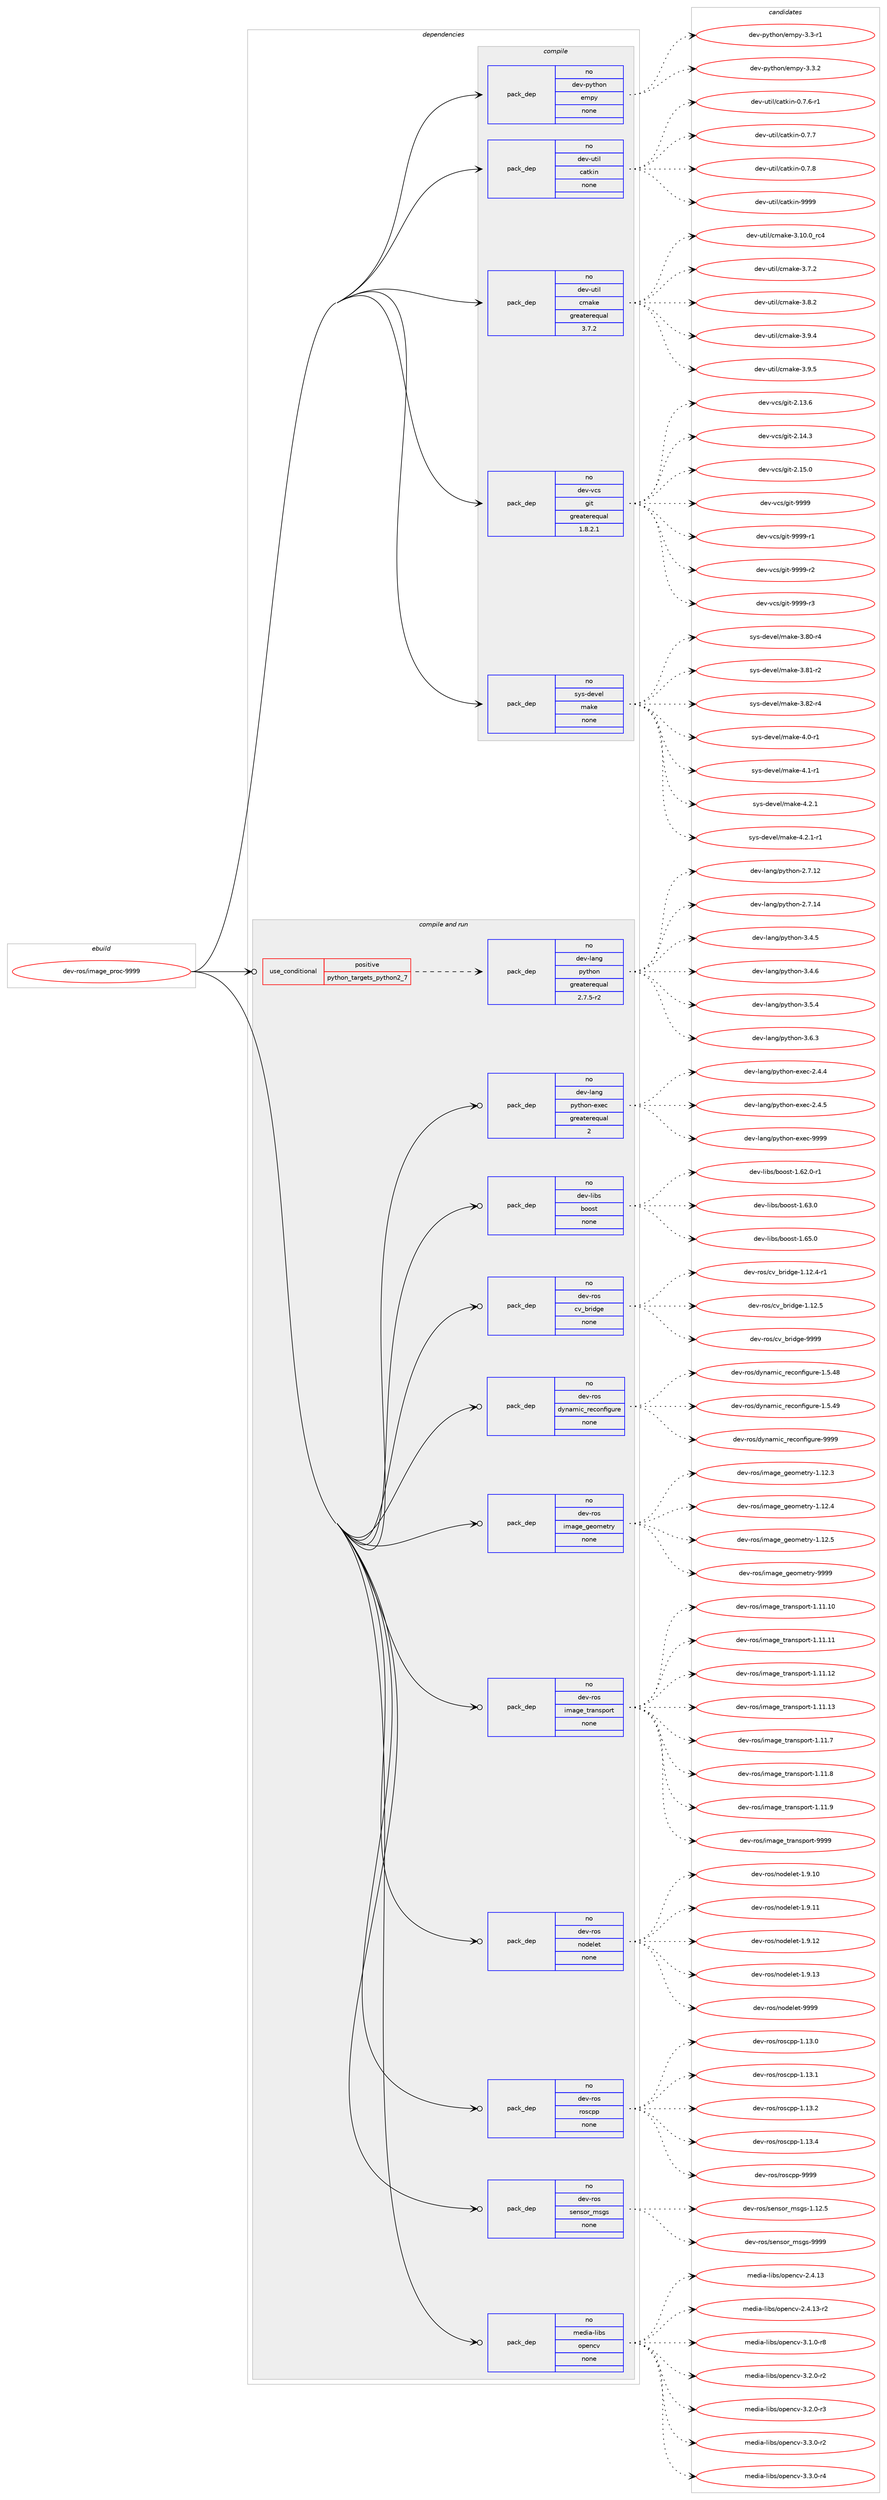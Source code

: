 digraph prolog {

# *************
# Graph options
# *************

newrank=true;
concentrate=true;
compound=true;
graph [rankdir=LR,fontname=Helvetica,fontsize=10,ranksep=1.5];#, ranksep=2.5, nodesep=0.2];
edge  [arrowhead=vee];
node  [fontname=Helvetica,fontsize=10];

# **********
# The ebuild
# **********

subgraph cluster_leftcol {
color=gray;
rank=same;
label=<<i>ebuild</i>>;
id [label="dev-ros/image_proc-9999", color=red, width=4, href="../dev-ros/image_proc-9999.svg"];
}

# ****************
# The dependencies
# ****************

subgraph cluster_midcol {
color=gray;
label=<<i>dependencies</i>>;
subgraph cluster_compile {
fillcolor="#eeeeee";
style=filled;
label=<<i>compile</i>>;
subgraph pack153097 {
dependency202601 [label=<<TABLE BORDER="0" CELLBORDER="1" CELLSPACING="0" CELLPADDING="4" WIDTH="220"><TR><TD ROWSPAN="6" CELLPADDING="30">pack_dep</TD></TR><TR><TD WIDTH="110">no</TD></TR><TR><TD>dev-python</TD></TR><TR><TD>empy</TD></TR><TR><TD>none</TD></TR><TR><TD></TD></TR></TABLE>>, shape=none, color=blue];
}
id:e -> dependency202601:w [weight=20,style="solid",arrowhead="vee"];
subgraph pack153098 {
dependency202602 [label=<<TABLE BORDER="0" CELLBORDER="1" CELLSPACING="0" CELLPADDING="4" WIDTH="220"><TR><TD ROWSPAN="6" CELLPADDING="30">pack_dep</TD></TR><TR><TD WIDTH="110">no</TD></TR><TR><TD>dev-util</TD></TR><TR><TD>catkin</TD></TR><TR><TD>none</TD></TR><TR><TD></TD></TR></TABLE>>, shape=none, color=blue];
}
id:e -> dependency202602:w [weight=20,style="solid",arrowhead="vee"];
subgraph pack153099 {
dependency202603 [label=<<TABLE BORDER="0" CELLBORDER="1" CELLSPACING="0" CELLPADDING="4" WIDTH="220"><TR><TD ROWSPAN="6" CELLPADDING="30">pack_dep</TD></TR><TR><TD WIDTH="110">no</TD></TR><TR><TD>dev-util</TD></TR><TR><TD>cmake</TD></TR><TR><TD>greaterequal</TD></TR><TR><TD>3.7.2</TD></TR></TABLE>>, shape=none, color=blue];
}
id:e -> dependency202603:w [weight=20,style="solid",arrowhead="vee"];
subgraph pack153100 {
dependency202604 [label=<<TABLE BORDER="0" CELLBORDER="1" CELLSPACING="0" CELLPADDING="4" WIDTH="220"><TR><TD ROWSPAN="6" CELLPADDING="30">pack_dep</TD></TR><TR><TD WIDTH="110">no</TD></TR><TR><TD>dev-vcs</TD></TR><TR><TD>git</TD></TR><TR><TD>greaterequal</TD></TR><TR><TD>1.8.2.1</TD></TR></TABLE>>, shape=none, color=blue];
}
id:e -> dependency202604:w [weight=20,style="solid",arrowhead="vee"];
subgraph pack153101 {
dependency202605 [label=<<TABLE BORDER="0" CELLBORDER="1" CELLSPACING="0" CELLPADDING="4" WIDTH="220"><TR><TD ROWSPAN="6" CELLPADDING="30">pack_dep</TD></TR><TR><TD WIDTH="110">no</TD></TR><TR><TD>sys-devel</TD></TR><TR><TD>make</TD></TR><TR><TD>none</TD></TR><TR><TD></TD></TR></TABLE>>, shape=none, color=blue];
}
id:e -> dependency202605:w [weight=20,style="solid",arrowhead="vee"];
}
subgraph cluster_compileandrun {
fillcolor="#eeeeee";
style=filled;
label=<<i>compile and run</i>>;
subgraph cond45517 {
dependency202606 [label=<<TABLE BORDER="0" CELLBORDER="1" CELLSPACING="0" CELLPADDING="4"><TR><TD ROWSPAN="3" CELLPADDING="10">use_conditional</TD></TR><TR><TD>positive</TD></TR><TR><TD>python_targets_python2_7</TD></TR></TABLE>>, shape=none, color=red];
subgraph pack153102 {
dependency202607 [label=<<TABLE BORDER="0" CELLBORDER="1" CELLSPACING="0" CELLPADDING="4" WIDTH="220"><TR><TD ROWSPAN="6" CELLPADDING="30">pack_dep</TD></TR><TR><TD WIDTH="110">no</TD></TR><TR><TD>dev-lang</TD></TR><TR><TD>python</TD></TR><TR><TD>greaterequal</TD></TR><TR><TD>2.7.5-r2</TD></TR></TABLE>>, shape=none, color=blue];
}
dependency202606:e -> dependency202607:w [weight=20,style="dashed",arrowhead="vee"];
}
id:e -> dependency202606:w [weight=20,style="solid",arrowhead="odotvee"];
subgraph pack153103 {
dependency202608 [label=<<TABLE BORDER="0" CELLBORDER="1" CELLSPACING="0" CELLPADDING="4" WIDTH="220"><TR><TD ROWSPAN="6" CELLPADDING="30">pack_dep</TD></TR><TR><TD WIDTH="110">no</TD></TR><TR><TD>dev-lang</TD></TR><TR><TD>python-exec</TD></TR><TR><TD>greaterequal</TD></TR><TR><TD>2</TD></TR></TABLE>>, shape=none, color=blue];
}
id:e -> dependency202608:w [weight=20,style="solid",arrowhead="odotvee"];
subgraph pack153104 {
dependency202609 [label=<<TABLE BORDER="0" CELLBORDER="1" CELLSPACING="0" CELLPADDING="4" WIDTH="220"><TR><TD ROWSPAN="6" CELLPADDING="30">pack_dep</TD></TR><TR><TD WIDTH="110">no</TD></TR><TR><TD>dev-libs</TD></TR><TR><TD>boost</TD></TR><TR><TD>none</TD></TR><TR><TD></TD></TR></TABLE>>, shape=none, color=blue];
}
id:e -> dependency202609:w [weight=20,style="solid",arrowhead="odotvee"];
subgraph pack153105 {
dependency202610 [label=<<TABLE BORDER="0" CELLBORDER="1" CELLSPACING="0" CELLPADDING="4" WIDTH="220"><TR><TD ROWSPAN="6" CELLPADDING="30">pack_dep</TD></TR><TR><TD WIDTH="110">no</TD></TR><TR><TD>dev-ros</TD></TR><TR><TD>cv_bridge</TD></TR><TR><TD>none</TD></TR><TR><TD></TD></TR></TABLE>>, shape=none, color=blue];
}
id:e -> dependency202610:w [weight=20,style="solid",arrowhead="odotvee"];
subgraph pack153106 {
dependency202611 [label=<<TABLE BORDER="0" CELLBORDER="1" CELLSPACING="0" CELLPADDING="4" WIDTH="220"><TR><TD ROWSPAN="6" CELLPADDING="30">pack_dep</TD></TR><TR><TD WIDTH="110">no</TD></TR><TR><TD>dev-ros</TD></TR><TR><TD>dynamic_reconfigure</TD></TR><TR><TD>none</TD></TR><TR><TD></TD></TR></TABLE>>, shape=none, color=blue];
}
id:e -> dependency202611:w [weight=20,style="solid",arrowhead="odotvee"];
subgraph pack153107 {
dependency202612 [label=<<TABLE BORDER="0" CELLBORDER="1" CELLSPACING="0" CELLPADDING="4" WIDTH="220"><TR><TD ROWSPAN="6" CELLPADDING="30">pack_dep</TD></TR><TR><TD WIDTH="110">no</TD></TR><TR><TD>dev-ros</TD></TR><TR><TD>image_geometry</TD></TR><TR><TD>none</TD></TR><TR><TD></TD></TR></TABLE>>, shape=none, color=blue];
}
id:e -> dependency202612:w [weight=20,style="solid",arrowhead="odotvee"];
subgraph pack153108 {
dependency202613 [label=<<TABLE BORDER="0" CELLBORDER="1" CELLSPACING="0" CELLPADDING="4" WIDTH="220"><TR><TD ROWSPAN="6" CELLPADDING="30">pack_dep</TD></TR><TR><TD WIDTH="110">no</TD></TR><TR><TD>dev-ros</TD></TR><TR><TD>image_transport</TD></TR><TR><TD>none</TD></TR><TR><TD></TD></TR></TABLE>>, shape=none, color=blue];
}
id:e -> dependency202613:w [weight=20,style="solid",arrowhead="odotvee"];
subgraph pack153109 {
dependency202614 [label=<<TABLE BORDER="0" CELLBORDER="1" CELLSPACING="0" CELLPADDING="4" WIDTH="220"><TR><TD ROWSPAN="6" CELLPADDING="30">pack_dep</TD></TR><TR><TD WIDTH="110">no</TD></TR><TR><TD>dev-ros</TD></TR><TR><TD>nodelet</TD></TR><TR><TD>none</TD></TR><TR><TD></TD></TR></TABLE>>, shape=none, color=blue];
}
id:e -> dependency202614:w [weight=20,style="solid",arrowhead="odotvee"];
subgraph pack153110 {
dependency202615 [label=<<TABLE BORDER="0" CELLBORDER="1" CELLSPACING="0" CELLPADDING="4" WIDTH="220"><TR><TD ROWSPAN="6" CELLPADDING="30">pack_dep</TD></TR><TR><TD WIDTH="110">no</TD></TR><TR><TD>dev-ros</TD></TR><TR><TD>roscpp</TD></TR><TR><TD>none</TD></TR><TR><TD></TD></TR></TABLE>>, shape=none, color=blue];
}
id:e -> dependency202615:w [weight=20,style="solid",arrowhead="odotvee"];
subgraph pack153111 {
dependency202616 [label=<<TABLE BORDER="0" CELLBORDER="1" CELLSPACING="0" CELLPADDING="4" WIDTH="220"><TR><TD ROWSPAN="6" CELLPADDING="30">pack_dep</TD></TR><TR><TD WIDTH="110">no</TD></TR><TR><TD>dev-ros</TD></TR><TR><TD>sensor_msgs</TD></TR><TR><TD>none</TD></TR><TR><TD></TD></TR></TABLE>>, shape=none, color=blue];
}
id:e -> dependency202616:w [weight=20,style="solid",arrowhead="odotvee"];
subgraph pack153112 {
dependency202617 [label=<<TABLE BORDER="0" CELLBORDER="1" CELLSPACING="0" CELLPADDING="4" WIDTH="220"><TR><TD ROWSPAN="6" CELLPADDING="30">pack_dep</TD></TR><TR><TD WIDTH="110">no</TD></TR><TR><TD>media-libs</TD></TR><TR><TD>opencv</TD></TR><TR><TD>none</TD></TR><TR><TD></TD></TR></TABLE>>, shape=none, color=blue];
}
id:e -> dependency202617:w [weight=20,style="solid",arrowhead="odotvee"];
}
subgraph cluster_run {
fillcolor="#eeeeee";
style=filled;
label=<<i>run</i>>;
}
}

# **************
# The candidates
# **************

subgraph cluster_choices {
rank=same;
color=gray;
label=<<i>candidates</i>>;

subgraph choice153097 {
color=black;
nodesep=1;
choice1001011184511212111610411111047101109112121455146514511449 [label="dev-python/empy-3.3-r1", color=red, width=4,href="../dev-python/empy-3.3-r1.svg"];
choice1001011184511212111610411111047101109112121455146514650 [label="dev-python/empy-3.3.2", color=red, width=4,href="../dev-python/empy-3.3.2.svg"];
dependency202601:e -> choice1001011184511212111610411111047101109112121455146514511449:w [style=dotted,weight="100"];
dependency202601:e -> choice1001011184511212111610411111047101109112121455146514650:w [style=dotted,weight="100"];
}
subgraph choice153098 {
color=black;
nodesep=1;
choice100101118451171161051084799971161071051104548465546544511449 [label="dev-util/catkin-0.7.6-r1", color=red, width=4,href="../dev-util/catkin-0.7.6-r1.svg"];
choice10010111845117116105108479997116107105110454846554655 [label="dev-util/catkin-0.7.7", color=red, width=4,href="../dev-util/catkin-0.7.7.svg"];
choice10010111845117116105108479997116107105110454846554656 [label="dev-util/catkin-0.7.8", color=red, width=4,href="../dev-util/catkin-0.7.8.svg"];
choice100101118451171161051084799971161071051104557575757 [label="dev-util/catkin-9999", color=red, width=4,href="../dev-util/catkin-9999.svg"];
dependency202602:e -> choice100101118451171161051084799971161071051104548465546544511449:w [style=dotted,weight="100"];
dependency202602:e -> choice10010111845117116105108479997116107105110454846554655:w [style=dotted,weight="100"];
dependency202602:e -> choice10010111845117116105108479997116107105110454846554656:w [style=dotted,weight="100"];
dependency202602:e -> choice100101118451171161051084799971161071051104557575757:w [style=dotted,weight="100"];
}
subgraph choice153099 {
color=black;
nodesep=1;
choice1001011184511711610510847991099710710145514649484648951149952 [label="dev-util/cmake-3.10.0_rc4", color=red, width=4,href="../dev-util/cmake-3.10.0_rc4.svg"];
choice10010111845117116105108479910997107101455146554650 [label="dev-util/cmake-3.7.2", color=red, width=4,href="../dev-util/cmake-3.7.2.svg"];
choice10010111845117116105108479910997107101455146564650 [label="dev-util/cmake-3.8.2", color=red, width=4,href="../dev-util/cmake-3.8.2.svg"];
choice10010111845117116105108479910997107101455146574652 [label="dev-util/cmake-3.9.4", color=red, width=4,href="../dev-util/cmake-3.9.4.svg"];
choice10010111845117116105108479910997107101455146574653 [label="dev-util/cmake-3.9.5", color=red, width=4,href="../dev-util/cmake-3.9.5.svg"];
dependency202603:e -> choice1001011184511711610510847991099710710145514649484648951149952:w [style=dotted,weight="100"];
dependency202603:e -> choice10010111845117116105108479910997107101455146554650:w [style=dotted,weight="100"];
dependency202603:e -> choice10010111845117116105108479910997107101455146564650:w [style=dotted,weight="100"];
dependency202603:e -> choice10010111845117116105108479910997107101455146574652:w [style=dotted,weight="100"];
dependency202603:e -> choice10010111845117116105108479910997107101455146574653:w [style=dotted,weight="100"];
}
subgraph choice153100 {
color=black;
nodesep=1;
choice10010111845118991154710310511645504649514654 [label="dev-vcs/git-2.13.6", color=red, width=4,href="../dev-vcs/git-2.13.6.svg"];
choice10010111845118991154710310511645504649524651 [label="dev-vcs/git-2.14.3", color=red, width=4,href="../dev-vcs/git-2.14.3.svg"];
choice10010111845118991154710310511645504649534648 [label="dev-vcs/git-2.15.0", color=red, width=4,href="../dev-vcs/git-2.15.0.svg"];
choice1001011184511899115471031051164557575757 [label="dev-vcs/git-9999", color=red, width=4,href="../dev-vcs/git-9999.svg"];
choice10010111845118991154710310511645575757574511449 [label="dev-vcs/git-9999-r1", color=red, width=4,href="../dev-vcs/git-9999-r1.svg"];
choice10010111845118991154710310511645575757574511450 [label="dev-vcs/git-9999-r2", color=red, width=4,href="../dev-vcs/git-9999-r2.svg"];
choice10010111845118991154710310511645575757574511451 [label="dev-vcs/git-9999-r3", color=red, width=4,href="../dev-vcs/git-9999-r3.svg"];
dependency202604:e -> choice10010111845118991154710310511645504649514654:w [style=dotted,weight="100"];
dependency202604:e -> choice10010111845118991154710310511645504649524651:w [style=dotted,weight="100"];
dependency202604:e -> choice10010111845118991154710310511645504649534648:w [style=dotted,weight="100"];
dependency202604:e -> choice1001011184511899115471031051164557575757:w [style=dotted,weight="100"];
dependency202604:e -> choice10010111845118991154710310511645575757574511449:w [style=dotted,weight="100"];
dependency202604:e -> choice10010111845118991154710310511645575757574511450:w [style=dotted,weight="100"];
dependency202604:e -> choice10010111845118991154710310511645575757574511451:w [style=dotted,weight="100"];
}
subgraph choice153101 {
color=black;
nodesep=1;
choice11512111545100101118101108471099710710145514656484511452 [label="sys-devel/make-3.80-r4", color=red, width=4,href="../sys-devel/make-3.80-r4.svg"];
choice11512111545100101118101108471099710710145514656494511450 [label="sys-devel/make-3.81-r2", color=red, width=4,href="../sys-devel/make-3.81-r2.svg"];
choice11512111545100101118101108471099710710145514656504511452 [label="sys-devel/make-3.82-r4", color=red, width=4,href="../sys-devel/make-3.82-r4.svg"];
choice115121115451001011181011084710997107101455246484511449 [label="sys-devel/make-4.0-r1", color=red, width=4,href="../sys-devel/make-4.0-r1.svg"];
choice115121115451001011181011084710997107101455246494511449 [label="sys-devel/make-4.1-r1", color=red, width=4,href="../sys-devel/make-4.1-r1.svg"];
choice115121115451001011181011084710997107101455246504649 [label="sys-devel/make-4.2.1", color=red, width=4,href="../sys-devel/make-4.2.1.svg"];
choice1151211154510010111810110847109971071014552465046494511449 [label="sys-devel/make-4.2.1-r1", color=red, width=4,href="../sys-devel/make-4.2.1-r1.svg"];
dependency202605:e -> choice11512111545100101118101108471099710710145514656484511452:w [style=dotted,weight="100"];
dependency202605:e -> choice11512111545100101118101108471099710710145514656494511450:w [style=dotted,weight="100"];
dependency202605:e -> choice11512111545100101118101108471099710710145514656504511452:w [style=dotted,weight="100"];
dependency202605:e -> choice115121115451001011181011084710997107101455246484511449:w [style=dotted,weight="100"];
dependency202605:e -> choice115121115451001011181011084710997107101455246494511449:w [style=dotted,weight="100"];
dependency202605:e -> choice115121115451001011181011084710997107101455246504649:w [style=dotted,weight="100"];
dependency202605:e -> choice1151211154510010111810110847109971071014552465046494511449:w [style=dotted,weight="100"];
}
subgraph choice153102 {
color=black;
nodesep=1;
choice10010111845108971101034711212111610411111045504655464950 [label="dev-lang/python-2.7.12", color=red, width=4,href="../dev-lang/python-2.7.12.svg"];
choice10010111845108971101034711212111610411111045504655464952 [label="dev-lang/python-2.7.14", color=red, width=4,href="../dev-lang/python-2.7.14.svg"];
choice100101118451089711010347112121116104111110455146524653 [label="dev-lang/python-3.4.5", color=red, width=4,href="../dev-lang/python-3.4.5.svg"];
choice100101118451089711010347112121116104111110455146524654 [label="dev-lang/python-3.4.6", color=red, width=4,href="../dev-lang/python-3.4.6.svg"];
choice100101118451089711010347112121116104111110455146534652 [label="dev-lang/python-3.5.4", color=red, width=4,href="../dev-lang/python-3.5.4.svg"];
choice100101118451089711010347112121116104111110455146544651 [label="dev-lang/python-3.6.3", color=red, width=4,href="../dev-lang/python-3.6.3.svg"];
dependency202607:e -> choice10010111845108971101034711212111610411111045504655464950:w [style=dotted,weight="100"];
dependency202607:e -> choice10010111845108971101034711212111610411111045504655464952:w [style=dotted,weight="100"];
dependency202607:e -> choice100101118451089711010347112121116104111110455146524653:w [style=dotted,weight="100"];
dependency202607:e -> choice100101118451089711010347112121116104111110455146524654:w [style=dotted,weight="100"];
dependency202607:e -> choice100101118451089711010347112121116104111110455146534652:w [style=dotted,weight="100"];
dependency202607:e -> choice100101118451089711010347112121116104111110455146544651:w [style=dotted,weight="100"];
}
subgraph choice153103 {
color=black;
nodesep=1;
choice1001011184510897110103471121211161041111104510112010199455046524652 [label="dev-lang/python-exec-2.4.4", color=red, width=4,href="../dev-lang/python-exec-2.4.4.svg"];
choice1001011184510897110103471121211161041111104510112010199455046524653 [label="dev-lang/python-exec-2.4.5", color=red, width=4,href="../dev-lang/python-exec-2.4.5.svg"];
choice10010111845108971101034711212111610411111045101120101994557575757 [label="dev-lang/python-exec-9999", color=red, width=4,href="../dev-lang/python-exec-9999.svg"];
dependency202608:e -> choice1001011184510897110103471121211161041111104510112010199455046524652:w [style=dotted,weight="100"];
dependency202608:e -> choice1001011184510897110103471121211161041111104510112010199455046524653:w [style=dotted,weight="100"];
dependency202608:e -> choice10010111845108971101034711212111610411111045101120101994557575757:w [style=dotted,weight="100"];
}
subgraph choice153104 {
color=black;
nodesep=1;
choice10010111845108105981154798111111115116454946545046484511449 [label="dev-libs/boost-1.62.0-r1", color=red, width=4,href="../dev-libs/boost-1.62.0-r1.svg"];
choice1001011184510810598115479811111111511645494654514648 [label="dev-libs/boost-1.63.0", color=red, width=4,href="../dev-libs/boost-1.63.0.svg"];
choice1001011184510810598115479811111111511645494654534648 [label="dev-libs/boost-1.65.0", color=red, width=4,href="../dev-libs/boost-1.65.0.svg"];
dependency202609:e -> choice10010111845108105981154798111111115116454946545046484511449:w [style=dotted,weight="100"];
dependency202609:e -> choice1001011184510810598115479811111111511645494654514648:w [style=dotted,weight="100"];
dependency202609:e -> choice1001011184510810598115479811111111511645494654534648:w [style=dotted,weight="100"];
}
subgraph choice153105 {
color=black;
nodesep=1;
choice1001011184511411111547991189598114105100103101454946495046524511449 [label="dev-ros/cv_bridge-1.12.4-r1", color=red, width=4,href="../dev-ros/cv_bridge-1.12.4-r1.svg"];
choice100101118451141111154799118959811410510010310145494649504653 [label="dev-ros/cv_bridge-1.12.5", color=red, width=4,href="../dev-ros/cv_bridge-1.12.5.svg"];
choice10010111845114111115479911895981141051001031014557575757 [label="dev-ros/cv_bridge-9999", color=red, width=4,href="../dev-ros/cv_bridge-9999.svg"];
dependency202610:e -> choice1001011184511411111547991189598114105100103101454946495046524511449:w [style=dotted,weight="100"];
dependency202610:e -> choice100101118451141111154799118959811410510010310145494649504653:w [style=dotted,weight="100"];
dependency202610:e -> choice10010111845114111115479911895981141051001031014557575757:w [style=dotted,weight="100"];
}
subgraph choice153106 {
color=black;
nodesep=1;
choice10010111845114111115471001211109710910599951141019911111010210510311711410145494653465256 [label="dev-ros/dynamic_reconfigure-1.5.48", color=red, width=4,href="../dev-ros/dynamic_reconfigure-1.5.48.svg"];
choice10010111845114111115471001211109710910599951141019911111010210510311711410145494653465257 [label="dev-ros/dynamic_reconfigure-1.5.49", color=red, width=4,href="../dev-ros/dynamic_reconfigure-1.5.49.svg"];
choice1001011184511411111547100121110971091059995114101991111101021051031171141014557575757 [label="dev-ros/dynamic_reconfigure-9999", color=red, width=4,href="../dev-ros/dynamic_reconfigure-9999.svg"];
dependency202611:e -> choice10010111845114111115471001211109710910599951141019911111010210510311711410145494653465256:w [style=dotted,weight="100"];
dependency202611:e -> choice10010111845114111115471001211109710910599951141019911111010210510311711410145494653465257:w [style=dotted,weight="100"];
dependency202611:e -> choice1001011184511411111547100121110971091059995114101991111101021051031171141014557575757:w [style=dotted,weight="100"];
}
subgraph choice153107 {
color=black;
nodesep=1;
choice1001011184511411111547105109971031019510310111110910111611412145494649504651 [label="dev-ros/image_geometry-1.12.3", color=red, width=4,href="../dev-ros/image_geometry-1.12.3.svg"];
choice1001011184511411111547105109971031019510310111110910111611412145494649504652 [label="dev-ros/image_geometry-1.12.4", color=red, width=4,href="../dev-ros/image_geometry-1.12.4.svg"];
choice1001011184511411111547105109971031019510310111110910111611412145494649504653 [label="dev-ros/image_geometry-1.12.5", color=red, width=4,href="../dev-ros/image_geometry-1.12.5.svg"];
choice100101118451141111154710510997103101951031011111091011161141214557575757 [label="dev-ros/image_geometry-9999", color=red, width=4,href="../dev-ros/image_geometry-9999.svg"];
dependency202612:e -> choice1001011184511411111547105109971031019510310111110910111611412145494649504651:w [style=dotted,weight="100"];
dependency202612:e -> choice1001011184511411111547105109971031019510310111110910111611412145494649504652:w [style=dotted,weight="100"];
dependency202612:e -> choice1001011184511411111547105109971031019510310111110910111611412145494649504653:w [style=dotted,weight="100"];
dependency202612:e -> choice100101118451141111154710510997103101951031011111091011161141214557575757:w [style=dotted,weight="100"];
}
subgraph choice153108 {
color=black;
nodesep=1;
choice10010111845114111115471051099710310195116114971101151121111141164549464949464948 [label="dev-ros/image_transport-1.11.10", color=red, width=4,href="../dev-ros/image_transport-1.11.10.svg"];
choice10010111845114111115471051099710310195116114971101151121111141164549464949464949 [label="dev-ros/image_transport-1.11.11", color=red, width=4,href="../dev-ros/image_transport-1.11.11.svg"];
choice10010111845114111115471051099710310195116114971101151121111141164549464949464950 [label="dev-ros/image_transport-1.11.12", color=red, width=4,href="../dev-ros/image_transport-1.11.12.svg"];
choice10010111845114111115471051099710310195116114971101151121111141164549464949464951 [label="dev-ros/image_transport-1.11.13", color=red, width=4,href="../dev-ros/image_transport-1.11.13.svg"];
choice100101118451141111154710510997103101951161149711011511211111411645494649494655 [label="dev-ros/image_transport-1.11.7", color=red, width=4,href="../dev-ros/image_transport-1.11.7.svg"];
choice100101118451141111154710510997103101951161149711011511211111411645494649494656 [label="dev-ros/image_transport-1.11.8", color=red, width=4,href="../dev-ros/image_transport-1.11.8.svg"];
choice100101118451141111154710510997103101951161149711011511211111411645494649494657 [label="dev-ros/image_transport-1.11.9", color=red, width=4,href="../dev-ros/image_transport-1.11.9.svg"];
choice10010111845114111115471051099710310195116114971101151121111141164557575757 [label="dev-ros/image_transport-9999", color=red, width=4,href="../dev-ros/image_transport-9999.svg"];
dependency202613:e -> choice10010111845114111115471051099710310195116114971101151121111141164549464949464948:w [style=dotted,weight="100"];
dependency202613:e -> choice10010111845114111115471051099710310195116114971101151121111141164549464949464949:w [style=dotted,weight="100"];
dependency202613:e -> choice10010111845114111115471051099710310195116114971101151121111141164549464949464950:w [style=dotted,weight="100"];
dependency202613:e -> choice10010111845114111115471051099710310195116114971101151121111141164549464949464951:w [style=dotted,weight="100"];
dependency202613:e -> choice100101118451141111154710510997103101951161149711011511211111411645494649494655:w [style=dotted,weight="100"];
dependency202613:e -> choice100101118451141111154710510997103101951161149711011511211111411645494649494656:w [style=dotted,weight="100"];
dependency202613:e -> choice100101118451141111154710510997103101951161149711011511211111411645494649494657:w [style=dotted,weight="100"];
dependency202613:e -> choice10010111845114111115471051099710310195116114971101151121111141164557575757:w [style=dotted,weight="100"];
}
subgraph choice153109 {
color=black;
nodesep=1;
choice100101118451141111154711011110010110810111645494657464948 [label="dev-ros/nodelet-1.9.10", color=red, width=4,href="../dev-ros/nodelet-1.9.10.svg"];
choice100101118451141111154711011110010110810111645494657464949 [label="dev-ros/nodelet-1.9.11", color=red, width=4,href="../dev-ros/nodelet-1.9.11.svg"];
choice100101118451141111154711011110010110810111645494657464950 [label="dev-ros/nodelet-1.9.12", color=red, width=4,href="../dev-ros/nodelet-1.9.12.svg"];
choice100101118451141111154711011110010110810111645494657464951 [label="dev-ros/nodelet-1.9.13", color=red, width=4,href="../dev-ros/nodelet-1.9.13.svg"];
choice10010111845114111115471101111001011081011164557575757 [label="dev-ros/nodelet-9999", color=red, width=4,href="../dev-ros/nodelet-9999.svg"];
dependency202614:e -> choice100101118451141111154711011110010110810111645494657464948:w [style=dotted,weight="100"];
dependency202614:e -> choice100101118451141111154711011110010110810111645494657464949:w [style=dotted,weight="100"];
dependency202614:e -> choice100101118451141111154711011110010110810111645494657464950:w [style=dotted,weight="100"];
dependency202614:e -> choice100101118451141111154711011110010110810111645494657464951:w [style=dotted,weight="100"];
dependency202614:e -> choice10010111845114111115471101111001011081011164557575757:w [style=dotted,weight="100"];
}
subgraph choice153110 {
color=black;
nodesep=1;
choice10010111845114111115471141111159911211245494649514648 [label="dev-ros/roscpp-1.13.0", color=red, width=4,href="../dev-ros/roscpp-1.13.0.svg"];
choice10010111845114111115471141111159911211245494649514649 [label="dev-ros/roscpp-1.13.1", color=red, width=4,href="../dev-ros/roscpp-1.13.1.svg"];
choice10010111845114111115471141111159911211245494649514650 [label="dev-ros/roscpp-1.13.2", color=red, width=4,href="../dev-ros/roscpp-1.13.2.svg"];
choice10010111845114111115471141111159911211245494649514652 [label="dev-ros/roscpp-1.13.4", color=red, width=4,href="../dev-ros/roscpp-1.13.4.svg"];
choice1001011184511411111547114111115991121124557575757 [label="dev-ros/roscpp-9999", color=red, width=4,href="../dev-ros/roscpp-9999.svg"];
dependency202615:e -> choice10010111845114111115471141111159911211245494649514648:w [style=dotted,weight="100"];
dependency202615:e -> choice10010111845114111115471141111159911211245494649514649:w [style=dotted,weight="100"];
dependency202615:e -> choice10010111845114111115471141111159911211245494649514650:w [style=dotted,weight="100"];
dependency202615:e -> choice10010111845114111115471141111159911211245494649514652:w [style=dotted,weight="100"];
dependency202615:e -> choice1001011184511411111547114111115991121124557575757:w [style=dotted,weight="100"];
}
subgraph choice153111 {
color=black;
nodesep=1;
choice10010111845114111115471151011101151111149510911510311545494649504653 [label="dev-ros/sensor_msgs-1.12.5", color=red, width=4,href="../dev-ros/sensor_msgs-1.12.5.svg"];
choice1001011184511411111547115101110115111114951091151031154557575757 [label="dev-ros/sensor_msgs-9999", color=red, width=4,href="../dev-ros/sensor_msgs-9999.svg"];
dependency202616:e -> choice10010111845114111115471151011101151111149510911510311545494649504653:w [style=dotted,weight="100"];
dependency202616:e -> choice1001011184511411111547115101110115111114951091151031154557575757:w [style=dotted,weight="100"];
}
subgraph choice153112 {
color=black;
nodesep=1;
choice109101100105974510810598115471111121011109911845504652464951 [label="media-libs/opencv-2.4.13", color=red, width=4,href="../media-libs/opencv-2.4.13.svg"];
choice1091011001059745108105981154711111210111099118455046524649514511450 [label="media-libs/opencv-2.4.13-r2", color=red, width=4,href="../media-libs/opencv-2.4.13-r2.svg"];
choice10910110010597451081059811547111112101110991184551464946484511456 [label="media-libs/opencv-3.1.0-r8", color=red, width=4,href="../media-libs/opencv-3.1.0-r8.svg"];
choice10910110010597451081059811547111112101110991184551465046484511450 [label="media-libs/opencv-3.2.0-r2", color=red, width=4,href="../media-libs/opencv-3.2.0-r2.svg"];
choice10910110010597451081059811547111112101110991184551465046484511451 [label="media-libs/opencv-3.2.0-r3", color=red, width=4,href="../media-libs/opencv-3.2.0-r3.svg"];
choice10910110010597451081059811547111112101110991184551465146484511450 [label="media-libs/opencv-3.3.0-r2", color=red, width=4,href="../media-libs/opencv-3.3.0-r2.svg"];
choice10910110010597451081059811547111112101110991184551465146484511452 [label="media-libs/opencv-3.3.0-r4", color=red, width=4,href="../media-libs/opencv-3.3.0-r4.svg"];
dependency202617:e -> choice109101100105974510810598115471111121011109911845504652464951:w [style=dotted,weight="100"];
dependency202617:e -> choice1091011001059745108105981154711111210111099118455046524649514511450:w [style=dotted,weight="100"];
dependency202617:e -> choice10910110010597451081059811547111112101110991184551464946484511456:w [style=dotted,weight="100"];
dependency202617:e -> choice10910110010597451081059811547111112101110991184551465046484511450:w [style=dotted,weight="100"];
dependency202617:e -> choice10910110010597451081059811547111112101110991184551465046484511451:w [style=dotted,weight="100"];
dependency202617:e -> choice10910110010597451081059811547111112101110991184551465146484511450:w [style=dotted,weight="100"];
dependency202617:e -> choice10910110010597451081059811547111112101110991184551465146484511452:w [style=dotted,weight="100"];
}
}

}
